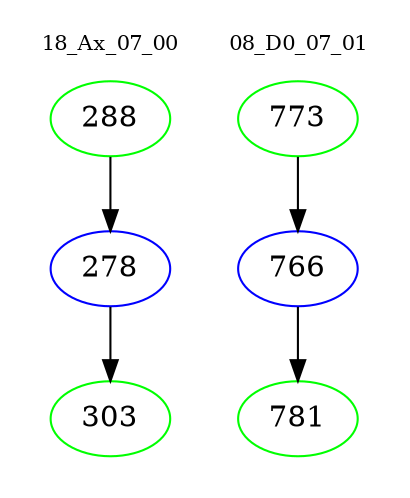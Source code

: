 digraph{
subgraph cluster_0 {
color = white
label = "18_Ax_07_00";
fontsize=10;
T0_288 [label="288", color="green"]
T0_288 -> T0_278 [color="black"]
T0_278 [label="278", color="blue"]
T0_278 -> T0_303 [color="black"]
T0_303 [label="303", color="green"]
}
subgraph cluster_1 {
color = white
label = "08_D0_07_01";
fontsize=10;
T1_773 [label="773", color="green"]
T1_773 -> T1_766 [color="black"]
T1_766 [label="766", color="blue"]
T1_766 -> T1_781 [color="black"]
T1_781 [label="781", color="green"]
}
}
